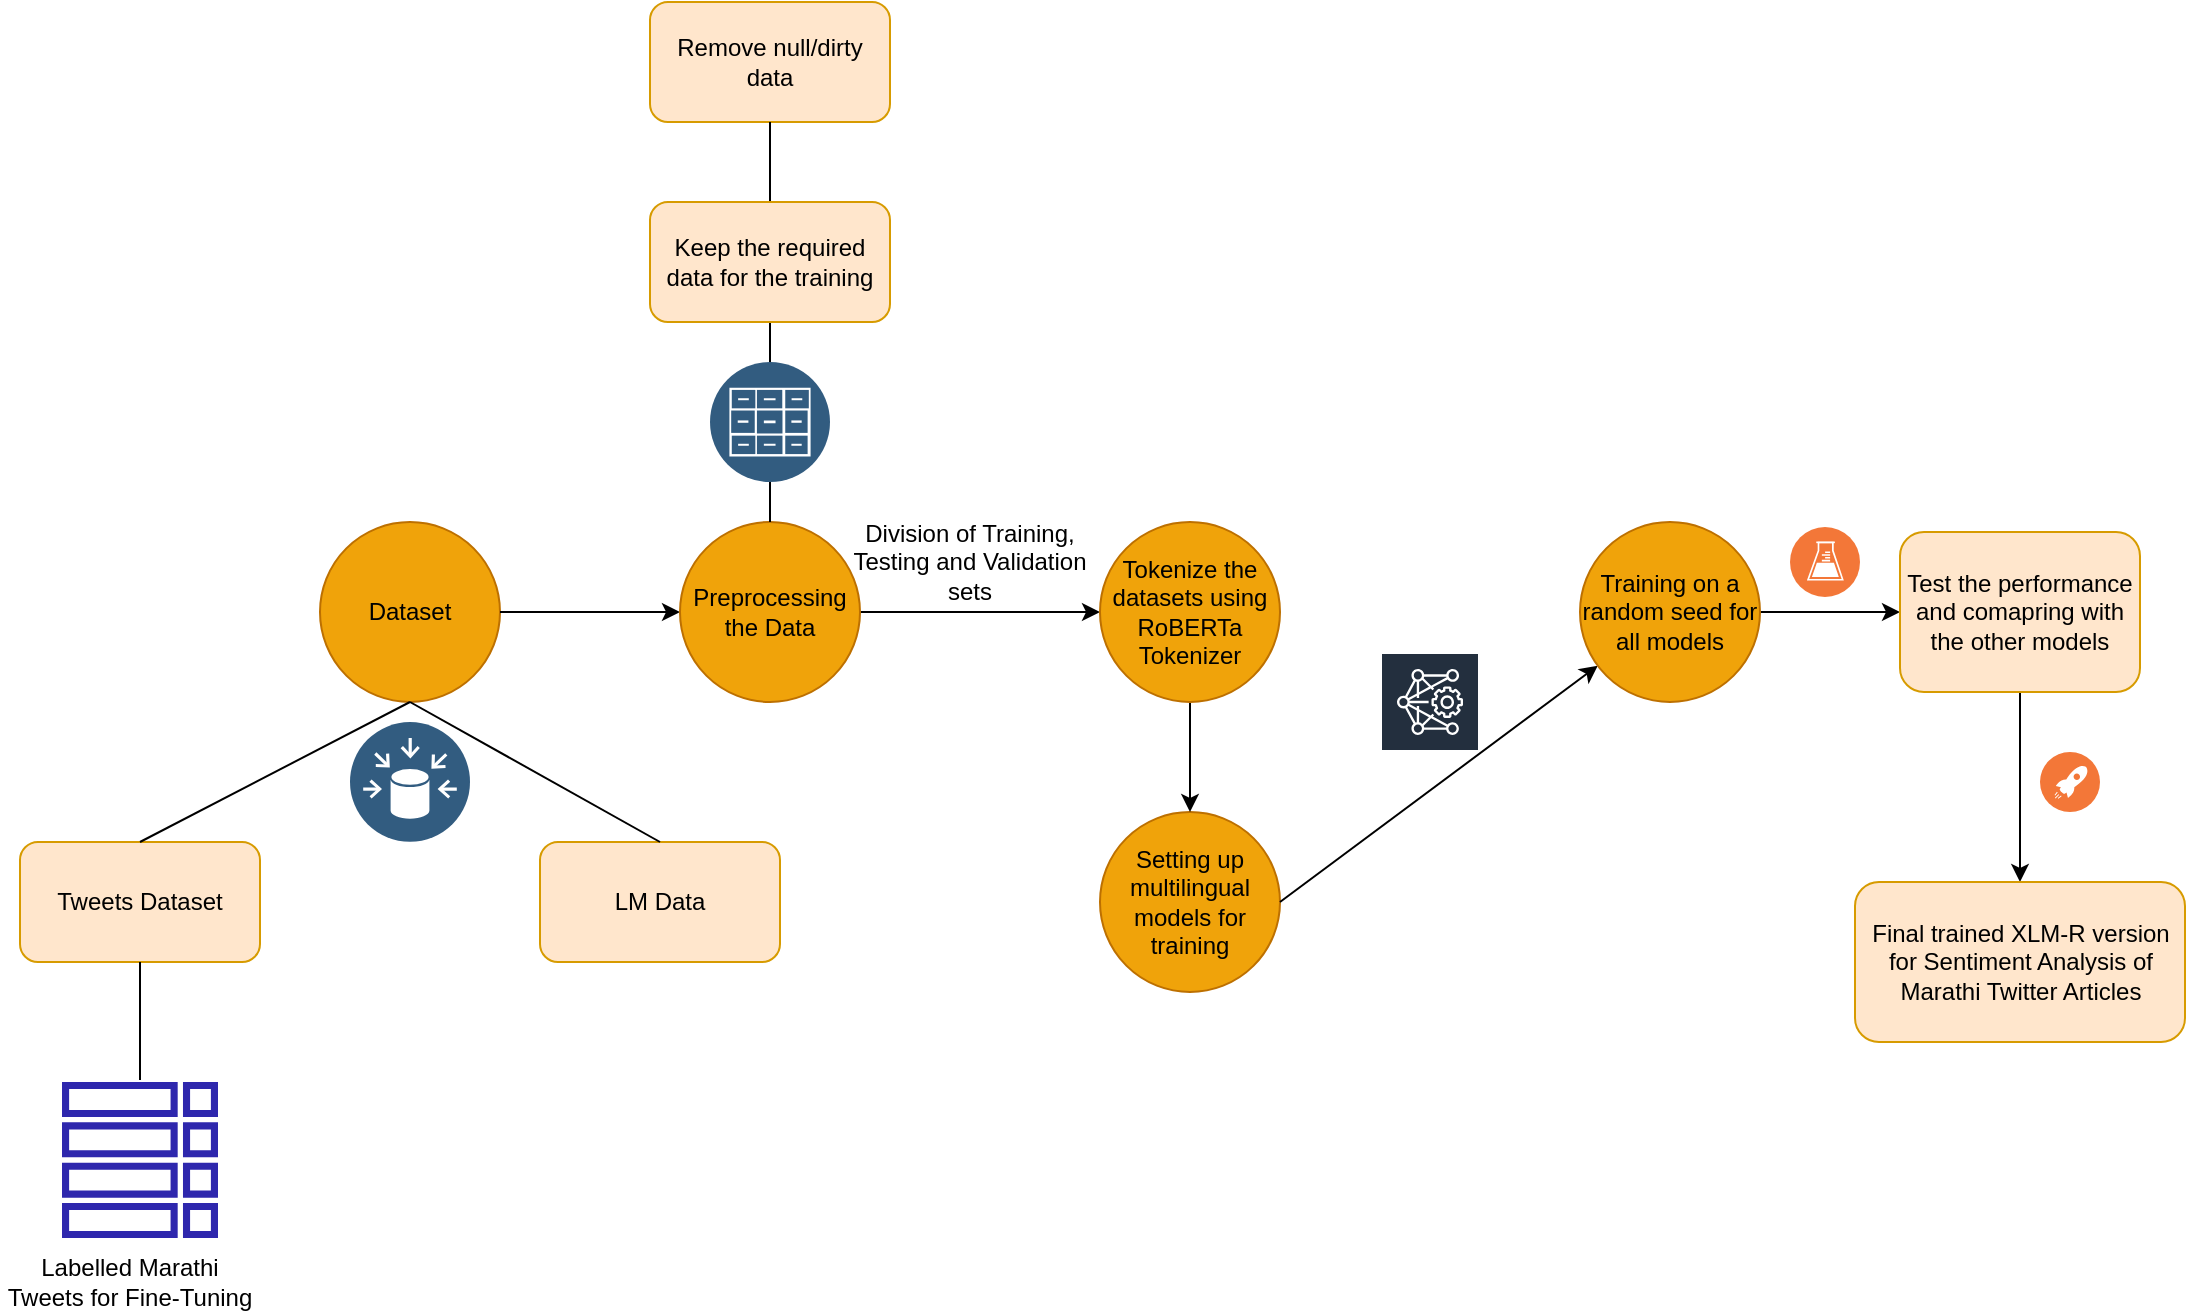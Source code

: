 <mxfile version="16.4.2" type="device"><diagram id="x4Cw1UtlPVQkIxqLKeiG" name="Page-1"><mxGraphModel dx="2071" dy="644" grid="1" gridSize="10" guides="1" tooltips="1" connect="1" arrows="1" fold="1" page="1" pageScale="1" pageWidth="850" pageHeight="1100" math="0" shadow="0"><root><mxCell id="0"/><mxCell id="1" parent="0"/><mxCell id="v158dDwT3QyB4MKFKt-X-1" value="Dataset" style="ellipse;whiteSpace=wrap;html=1;aspect=fixed;fillColor=#f0a30a;strokeColor=#BD7000;fontColor=#000000;" parent="1" vertex="1"><mxGeometry x="140" y="760" width="90" height="90" as="geometry"/></mxCell><mxCell id="v158dDwT3QyB4MKFKt-X-2" value="Tweets Dataset" style="rounded=1;whiteSpace=wrap;html=1;fillColor=#ffe6cc;strokeColor=#d79b00;" parent="1" vertex="1"><mxGeometry x="-10" y="920" width="120" height="60" as="geometry"/></mxCell><mxCell id="v158dDwT3QyB4MKFKt-X-3" value="LM Data" style="rounded=1;whiteSpace=wrap;html=1;fillColor=#ffe6cc;strokeColor=#d79b00;" parent="1" vertex="1"><mxGeometry x="250" y="920" width="120" height="60" as="geometry"/></mxCell><mxCell id="v158dDwT3QyB4MKFKt-X-4" value="" style="endArrow=none;html=1;exitX=0.5;exitY=0;exitDx=0;exitDy=0;entryX=0.5;entryY=1;entryDx=0;entryDy=0;" parent="1" source="v158dDwT3QyB4MKFKt-X-2" target="v158dDwT3QyB4MKFKt-X-1" edge="1"><mxGeometry width="50" height="50" relative="1" as="geometry"><mxPoint x="400" y="910" as="sourcePoint"/><mxPoint x="450" y="860" as="targetPoint"/></mxGeometry></mxCell><mxCell id="v158dDwT3QyB4MKFKt-X-5" value="" style="endArrow=none;html=1;exitX=0.5;exitY=1;exitDx=0;exitDy=0;entryX=0.5;entryY=0;entryDx=0;entryDy=0;" parent="1" source="v158dDwT3QyB4MKFKt-X-1" target="v158dDwT3QyB4MKFKt-X-3" edge="1"><mxGeometry width="50" height="50" relative="1" as="geometry"><mxPoint x="400" y="910" as="sourcePoint"/><mxPoint x="450" y="860" as="targetPoint"/></mxGeometry></mxCell><mxCell id="v158dDwT3QyB4MKFKt-X-6" value="" style="endArrow=classic;html=1;exitX=1;exitY=0.5;exitDx=0;exitDy=0;" parent="1" source="v158dDwT3QyB4MKFKt-X-1" target="v158dDwT3QyB4MKFKt-X-7" edge="1"><mxGeometry width="50" height="50" relative="1" as="geometry"><mxPoint x="400" y="770" as="sourcePoint"/><mxPoint x="340" y="800" as="targetPoint"/></mxGeometry></mxCell><mxCell id="WaECNhFYbNBMKBhXfKge-5" value="" style="edgeStyle=orthogonalEdgeStyle;rounded=0;orthogonalLoop=1;jettySize=auto;html=1;" edge="1" parent="1" source="v158dDwT3QyB4MKFKt-X-7" target="WaECNhFYbNBMKBhXfKge-3"><mxGeometry relative="1" as="geometry"><mxPoint x="490" y="805.0" as="targetPoint"/></mxGeometry></mxCell><mxCell id="v158dDwT3QyB4MKFKt-X-7" value="Preprocessing the Data" style="ellipse;whiteSpace=wrap;html=1;aspect=fixed;fillColor=#f0a30a;strokeColor=#BD7000;fontColor=#000000;" parent="1" vertex="1"><mxGeometry x="320" y="760" width="90" height="90" as="geometry"/></mxCell><mxCell id="v158dDwT3QyB4MKFKt-X-9" value="Remove null/dirty data" style="rounded=1;whiteSpace=wrap;html=1;fillColor=#ffe6cc;strokeColor=#d79b00;" parent="1" vertex="1"><mxGeometry x="305" y="500" width="120" height="60" as="geometry"/></mxCell><mxCell id="v158dDwT3QyB4MKFKt-X-10" value="" style="endArrow=none;html=1;entryX=0.5;entryY=1;entryDx=0;entryDy=0;exitX=0.5;exitY=0;exitDx=0;exitDy=0;startArrow=none;" parent="1" source="v158dDwT3QyB4MKFKt-X-22" target="v158dDwT3QyB4MKFKt-X-9" edge="1"><mxGeometry width="50" height="50" relative="1" as="geometry"><mxPoint x="400" y="770" as="sourcePoint"/><mxPoint x="450" y="720" as="targetPoint"/></mxGeometry></mxCell><mxCell id="v158dDwT3QyB4MKFKt-X-11" value="Keep the required data for the training" style="rounded=1;whiteSpace=wrap;html=1;fillColor=#ffe6cc;strokeColor=#d79b00;" parent="1" vertex="1"><mxGeometry x="305" y="600" width="120" height="60" as="geometry"/></mxCell><mxCell id="v158dDwT3QyB4MKFKt-X-21" value="" style="aspect=fixed;perimeter=ellipsePerimeter;html=1;align=center;shadow=0;dashed=0;fontColor=#4277BB;labelBackgroundColor=#ffffff;fontSize=12;spacingTop=3;image;image=img/lib/ibm/data/data_sources.svg;" parent="1" vertex="1"><mxGeometry x="155" y="860" width="60" height="60" as="geometry"/></mxCell><mxCell id="v158dDwT3QyB4MKFKt-X-22" value="" style="aspect=fixed;perimeter=ellipsePerimeter;html=1;align=center;shadow=0;dashed=0;fontColor=#4277BB;labelBackgroundColor=#ffffff;fontSize=12;spacingTop=3;image;image=img/lib/ibm/data/file_repository.svg;" parent="1" vertex="1"><mxGeometry x="335" y="680" width="60" height="60" as="geometry"/></mxCell><mxCell id="v158dDwT3QyB4MKFKt-X-23" value="" style="endArrow=none;html=1;entryX=0.5;entryY=1;entryDx=0;entryDy=0;exitX=0.5;exitY=0;exitDx=0;exitDy=0;" parent="1" source="v158dDwT3QyB4MKFKt-X-7" target="v158dDwT3QyB4MKFKt-X-22" edge="1"><mxGeometry width="50" height="50" relative="1" as="geometry"><mxPoint x="365" y="760" as="sourcePoint"/><mxPoint x="365" y="520" as="targetPoint"/></mxGeometry></mxCell><mxCell id="v158dDwT3QyB4MKFKt-X-40" value="" style="endArrow=none;html=1;entryX=0.5;entryY=1;entryDx=0;entryDy=0;" parent="1" target="v158dDwT3QyB4MKFKt-X-2" edge="1"><mxGeometry width="50" height="50" relative="1" as="geometry"><mxPoint x="50" y="1039" as="sourcePoint"/><mxPoint x="95" y="990" as="targetPoint"/></mxGeometry></mxCell><mxCell id="v158dDwT3QyB4MKFKt-X-43" value="Labelled Marathi Tweets for Fine-Tuning" style="text;html=1;strokeColor=none;fillColor=none;align=center;verticalAlign=middle;whiteSpace=wrap;rounded=0;" parent="1" vertex="1"><mxGeometry x="-20" y="1130" width="130" height="20" as="geometry"/></mxCell><mxCell id="v158dDwT3QyB4MKFKt-X-44" value="Setting up multilingual models for training" style="ellipse;whiteSpace=wrap;html=1;aspect=fixed;align=center;fillColor=#f0a30a;strokeColor=#BD7000;fontColor=#000000;" parent="1" vertex="1"><mxGeometry x="530" y="905" width="90" height="90" as="geometry"/></mxCell><mxCell id="v158dDwT3QyB4MKFKt-X-46" value="Division of Training, Testing and Validation sets" style="text;html=1;strokeColor=none;fillColor=none;align=center;verticalAlign=middle;whiteSpace=wrap;rounded=0;" parent="1" vertex="1"><mxGeometry x="400" y="770" width="130" height="20" as="geometry"/></mxCell><mxCell id="v158dDwT3QyB4MKFKt-X-52" value="" style="endArrow=classic;html=1;exitX=1;exitY=0.5;exitDx=0;exitDy=0;" parent="1" source="v158dDwT3QyB4MKFKt-X-44" target="v158dDwT3QyB4MKFKt-X-53" edge="1"><mxGeometry width="50" height="50" relative="1" as="geometry"><mxPoint x="370" y="930" as="sourcePoint"/><mxPoint x="770" y="805" as="targetPoint"/></mxGeometry></mxCell><mxCell id="WaECNhFYbNBMKBhXfKge-1" value="" style="edgeStyle=orthogonalEdgeStyle;rounded=0;orthogonalLoop=1;jettySize=auto;html=1;" edge="1" parent="1" source="v158dDwT3QyB4MKFKt-X-53" target="v158dDwT3QyB4MKFKt-X-55"><mxGeometry relative="1" as="geometry"/></mxCell><mxCell id="v158dDwT3QyB4MKFKt-X-53" value="Training on a random seed for all models" style="ellipse;whiteSpace=wrap;html=1;aspect=fixed;align=center;fillColor=#f0a30a;strokeColor=#BD7000;fontColor=#000000;" parent="1" vertex="1"><mxGeometry x="770" y="760" width="90" height="90" as="geometry"/></mxCell><mxCell id="WaECNhFYbNBMKBhXfKge-2" value="" style="edgeStyle=orthogonalEdgeStyle;rounded=0;orthogonalLoop=1;jettySize=auto;html=1;" edge="1" parent="1" source="v158dDwT3QyB4MKFKt-X-55" target="v158dDwT3QyB4MKFKt-X-63"><mxGeometry relative="1" as="geometry"/></mxCell><mxCell id="v158dDwT3QyB4MKFKt-X-55" value="Test the performance and comapring with the other models" style="rounded=1;whiteSpace=wrap;html=1;align=center;fillColor=#ffe6cc;strokeColor=#d79b00;" parent="1" vertex="1"><mxGeometry x="930" y="765" width="120" height="80" as="geometry"/></mxCell><mxCell id="v158dDwT3QyB4MKFKt-X-63" value="Final trained XLM-R version for Sentiment Analysis of Marathi Twitter Articles" style="rounded=1;whiteSpace=wrap;html=1;align=center;fillColor=#ffe6cc;strokeColor=#d79b00;" parent="1" vertex="1"><mxGeometry x="907.5" y="940" width="165" height="80" as="geometry"/></mxCell><mxCell id="7RbdlOvoDnvJ2kttkk3o-1" value="" style="sketch=0;outlineConnect=0;fontColor=#232F3E;gradientColor=none;strokeColor=#ffffff;fillColor=#232F3E;dashed=0;verticalLabelPosition=middle;verticalAlign=bottom;align=center;html=1;whiteSpace=wrap;fontSize=10;fontStyle=1;spacing=3;shape=mxgraph.aws4.productIcon;prIcon=mxgraph.aws4.deep_learning_amis;" parent="1" vertex="1"><mxGeometry x="670" y="825" width="50" height="35" as="geometry"/></mxCell><mxCell id="7RbdlOvoDnvJ2kttkk3o-2" value="" style="sketch=0;outlineConnect=0;fontColor=#232F3E;gradientColor=none;fillColor=#2E27AD;strokeColor=none;dashed=0;verticalLabelPosition=bottom;verticalAlign=top;align=center;html=1;fontSize=12;fontStyle=0;aspect=fixed;pointerEvents=1;shape=mxgraph.aws4.table;rotation=-180;" parent="1" vertex="1"><mxGeometry x="11" y="1040" width="78" height="78" as="geometry"/></mxCell><mxCell id="7RbdlOvoDnvJ2kttkk3o-3" value="" style="aspect=fixed;perimeter=ellipsePerimeter;html=1;align=center;shadow=0;dashed=0;fontColor=#4277BB;labelBackgroundColor=#ffffff;fontSize=12;spacingTop=3;image;image=img/lib/ibm/devops/continuous_deploy.svg;" parent="1" vertex="1"><mxGeometry x="1000" y="875" width="30" height="30" as="geometry"/></mxCell><mxCell id="7RbdlOvoDnvJ2kttkk3o-4" value="" style="aspect=fixed;perimeter=ellipsePerimeter;html=1;align=center;shadow=0;dashed=0;fontColor=#4277BB;labelBackgroundColor=#ffffff;fontSize=12;spacingTop=3;image;image=img/lib/ibm/devops/continuous_testing.svg;" parent="1" vertex="1"><mxGeometry x="875" y="762.5" width="35" height="35" as="geometry"/></mxCell><mxCell id="WaECNhFYbNBMKBhXfKge-6" value="" style="edgeStyle=orthogonalEdgeStyle;rounded=0;orthogonalLoop=1;jettySize=auto;html=1;" edge="1" parent="1" source="WaECNhFYbNBMKBhXfKge-3" target="v158dDwT3QyB4MKFKt-X-44"><mxGeometry relative="1" as="geometry"/></mxCell><mxCell id="WaECNhFYbNBMKBhXfKge-3" value="Tokenize the datasets using RoBERTa Tokenizer" style="ellipse;whiteSpace=wrap;html=1;aspect=fixed;fillColor=#f0a30a;strokeColor=#BD7000;fontColor=#000000;" vertex="1" parent="1"><mxGeometry x="530" y="760" width="90" height="90" as="geometry"/></mxCell></root></mxGraphModel></diagram></mxfile>